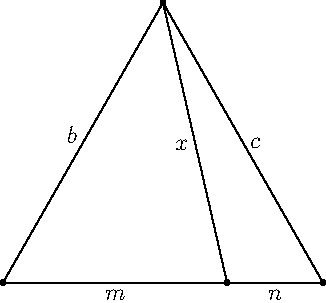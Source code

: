 // Stewart's Theorem states that
// let ABC be a triangle and
// let D be a point [BC]
// AD^2 = ( [ (AB ^ 2) * CD + (AC ^ 2) * BD ] / BC ) - BD * CD


import geometry;


// Define points for triangle
point A = (80.0, 140.0),
	B = (0.0, 0.0),
	C = (160.0, 0.0);


// Define and draw main triangle
triangle maintrig = triangle(A, B, C);
draw(maintrig);


// Define point on BC line
point D = point(maintrig.BC, 0.7);


// Draw segment between A and D
draw(A--D);


// Label segments and mark points accordingly
label("$x$",A--D);
label("$b$",A--B);
label("$c$",A--C, E);
label("$m$",B--D);
label("$n$",C--D, S);

dot(A);
dot(B);
dot(C);
dot(D);
